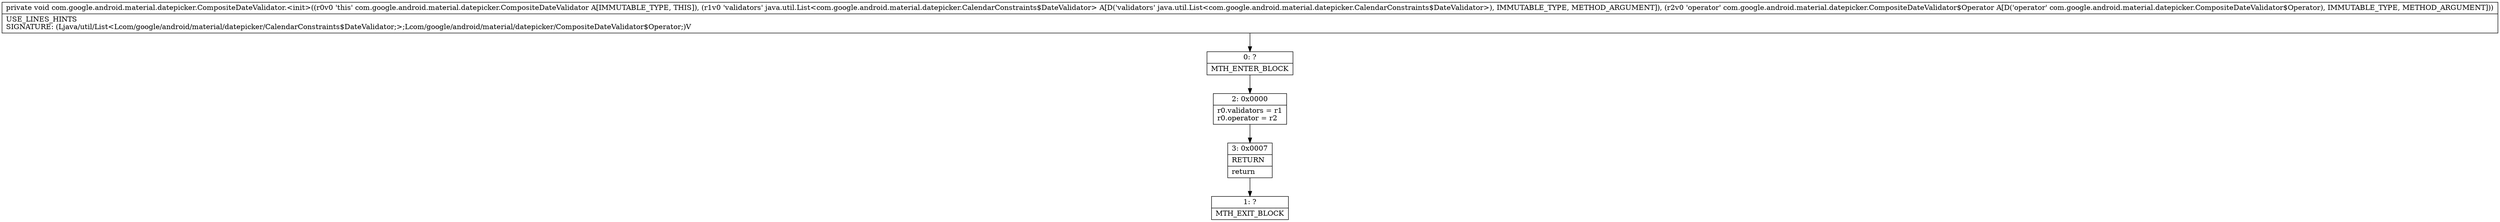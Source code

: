 digraph "CFG forcom.google.android.material.datepicker.CompositeDateValidator.\<init\>(Ljava\/util\/List;Lcom\/google\/android\/material\/datepicker\/CompositeDateValidator$Operator;)V" {
Node_0 [shape=record,label="{0\:\ ?|MTH_ENTER_BLOCK\l}"];
Node_2 [shape=record,label="{2\:\ 0x0000|r0.validators = r1\lr0.operator = r2\l}"];
Node_3 [shape=record,label="{3\:\ 0x0007|RETURN\l|return\l}"];
Node_1 [shape=record,label="{1\:\ ?|MTH_EXIT_BLOCK\l}"];
MethodNode[shape=record,label="{private void com.google.android.material.datepicker.CompositeDateValidator.\<init\>((r0v0 'this' com.google.android.material.datepicker.CompositeDateValidator A[IMMUTABLE_TYPE, THIS]), (r1v0 'validators' java.util.List\<com.google.android.material.datepicker.CalendarConstraints$DateValidator\> A[D('validators' java.util.List\<com.google.android.material.datepicker.CalendarConstraints$DateValidator\>), IMMUTABLE_TYPE, METHOD_ARGUMENT]), (r2v0 'operator' com.google.android.material.datepicker.CompositeDateValidator$Operator A[D('operator' com.google.android.material.datepicker.CompositeDateValidator$Operator), IMMUTABLE_TYPE, METHOD_ARGUMENT]))  | USE_LINES_HINTS\lSIGNATURE: (Ljava\/util\/List\<Lcom\/google\/android\/material\/datepicker\/CalendarConstraints$DateValidator;\>;Lcom\/google\/android\/material\/datepicker\/CompositeDateValidator$Operator;)V\l}"];
MethodNode -> Node_0;Node_0 -> Node_2;
Node_2 -> Node_3;
Node_3 -> Node_1;
}

